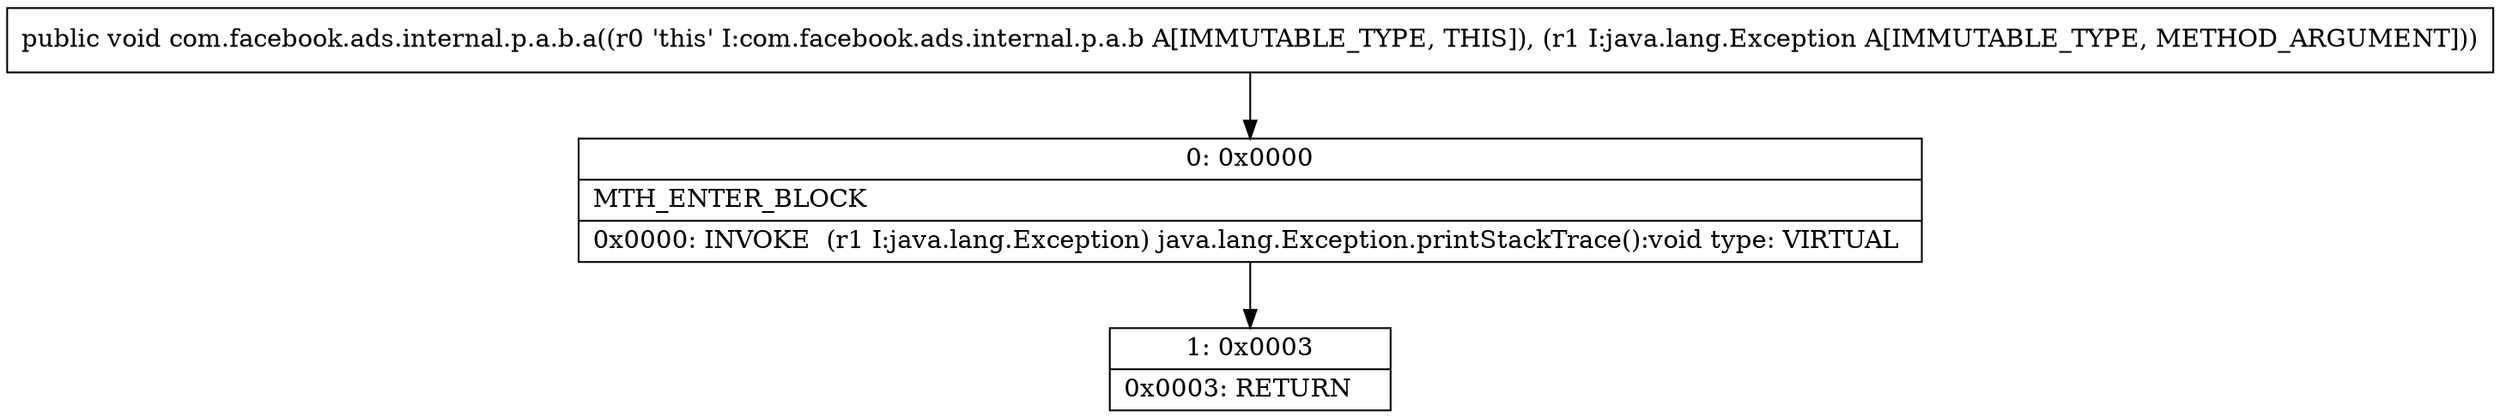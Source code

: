 digraph "CFG forcom.facebook.ads.internal.p.a.b.a(Ljava\/lang\/Exception;)V" {
Node_0 [shape=record,label="{0\:\ 0x0000|MTH_ENTER_BLOCK\l|0x0000: INVOKE  (r1 I:java.lang.Exception) java.lang.Exception.printStackTrace():void type: VIRTUAL \l}"];
Node_1 [shape=record,label="{1\:\ 0x0003|0x0003: RETURN   \l}"];
MethodNode[shape=record,label="{public void com.facebook.ads.internal.p.a.b.a((r0 'this' I:com.facebook.ads.internal.p.a.b A[IMMUTABLE_TYPE, THIS]), (r1 I:java.lang.Exception A[IMMUTABLE_TYPE, METHOD_ARGUMENT])) }"];
MethodNode -> Node_0;
Node_0 -> Node_1;
}


